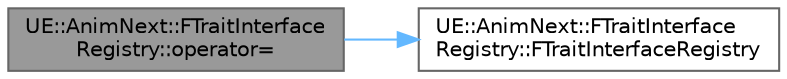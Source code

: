 digraph "UE::AnimNext::FTraitInterfaceRegistry::operator="
{
 // INTERACTIVE_SVG=YES
 // LATEX_PDF_SIZE
  bgcolor="transparent";
  edge [fontname=Helvetica,fontsize=10,labelfontname=Helvetica,labelfontsize=10];
  node [fontname=Helvetica,fontsize=10,shape=box,height=0.2,width=0.4];
  rankdir="LR";
  Node1 [id="Node000001",label="UE::AnimNext::FTraitInterface\lRegistry::operator=",height=0.2,width=0.4,color="gray40", fillcolor="grey60", style="filled", fontcolor="black",tooltip=" "];
  Node1 -> Node2 [id="edge1_Node000001_Node000002",color="steelblue1",style="solid",tooltip=" "];
  Node2 [id="Node000002",label="UE::AnimNext::FTraitInterface\lRegistry::FTraitInterfaceRegistry",height=0.2,width=0.4,color="grey40", fillcolor="white", style="filled",URL="$de/d6f/structUE_1_1AnimNext_1_1FTraitInterfaceRegistry.html#a8fd2afdec124f6110aac232aad30edd5",tooltip=" "];
}

